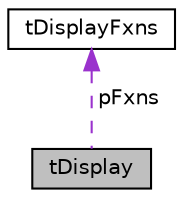 digraph "tDisplay"
{
  edge [fontname="Helvetica",fontsize="10",labelfontname="Helvetica",labelfontsize="10"];
  node [fontname="Helvetica",fontsize="10",shape=record];
  Node1 [label="tDisplay",height=0.2,width=0.4,color="black", fillcolor="grey75", style="filled", fontcolor="black"];
  Node2 -> Node1 [dir="back",color="darkorchid3",fontsize="10",style="dashed",label=" pFxns" ];
  Node2 [label="tDisplayFxns",height=0.2,width=0.4,color="black", fillcolor="white", style="filled",URL="$structt_display_fxns.html",tooltip="This structure defines the implementation of a display driver. "];
}
